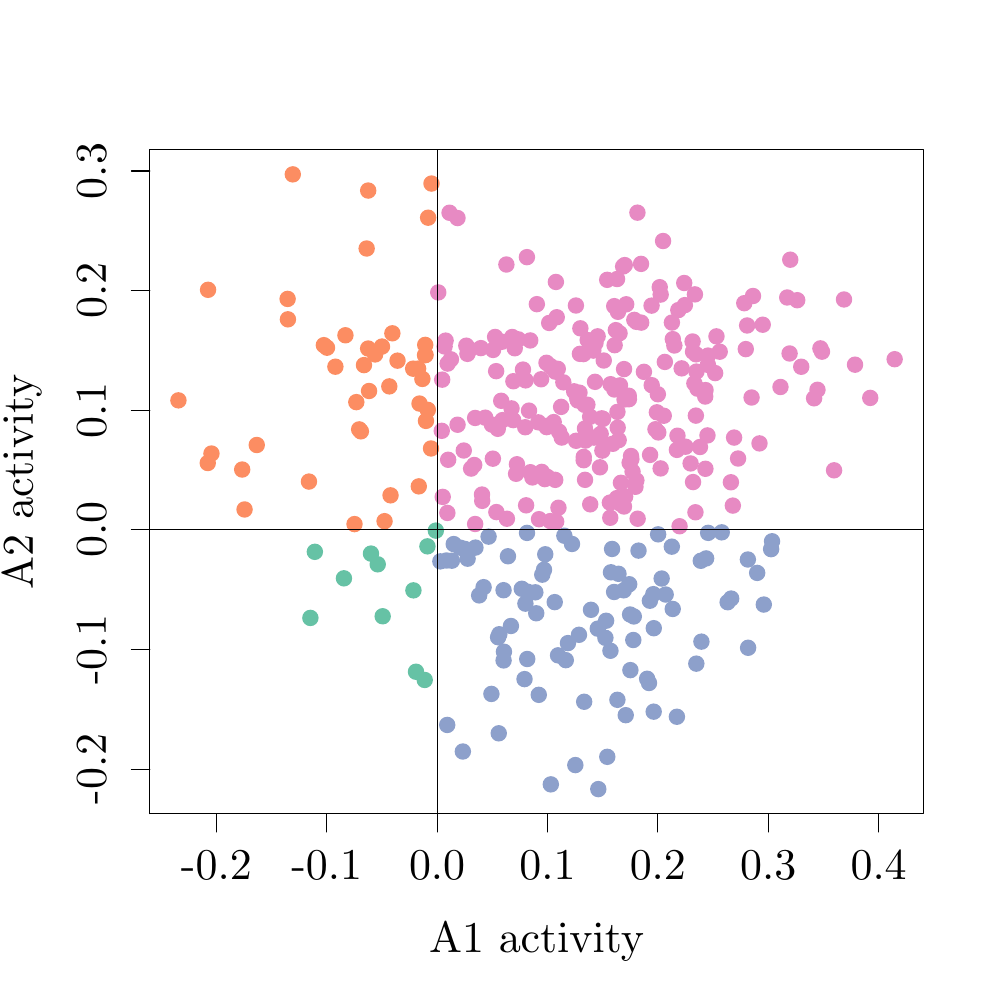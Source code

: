 % Created by tikzDevice version 0.8.1 on 2015-03-21 14:29:43
% !TEX encoding = UTF-8 Unicode
\documentclass[11pt]{memoir}
\nonstopmode

\usepackage{tikz}

\usepackage[active,tightpage,psfixbb]{preview}

\PreviewEnvironment{pgfpicture}

\setlength\PreviewBorder{0pt}

\usepackage{amsmath}
\newcommand{\SweaveOpts}[1]{}  % do not interfere with LaTeX
\newcommand{\SweaveInput}[1]{} % because they are not real TeX commands
\newcommand{\Sexpr}[1]{}       % will only be parsed by R


\usepackage{geometry}
\usepackage{amsmath}
\usepackage{lscape}
\geometry{verbose,tmargin=2.5cm,bmargin=2.5cm,lmargin=2.5cm,rmargin=2.5cm}


\begin{document}

\begin{tikzpicture}[x=1pt,y=1pt]
\definecolor{fillColor}{RGB}{255,255,255}
\path[use as bounding box,fill=fillColor,fill opacity=0.00] (0,0) rectangle (361.35,361.35);
\begin{scope}
\path[clip] ( 54.12, 67.32) rectangle (333.63,307.23);
\definecolor{fillColor}{RGB}{231,138,195}

\path[fill=fillColor] (296.45,235.46) circle (  2.97);

\path[fill=fillColor] (297.02,234.27) circle (  2.97);

\path[fill=fillColor] (251.45,211.16) circle (  2.97);

\path[fill=fillColor] (192.38,188.82) circle (  2.97);

\path[fill=fillColor] (285.56,267.50) circle (  2.97);

\path[fill=fillColor] (202.76,214.32) circle (  2.97);

\path[fill=fillColor] (228.02,196.57) circle (  2.97);
\definecolor{fillColor}{RGB}{141,160,203}

\path[fill=fillColor] (223.49,154.00) circle (  2.97);

\path[fill=fillColor] (209.21,131.96) circle (  2.97);
\definecolor{fillColor}{RGB}{231,138,195}

\path[fill=fillColor] (211.22,215.05) circle (  2.97);
\definecolor{fillColor}{RGB}{252,141,98}

\path[fill=fillColor] (155.92,295.02) circle (  2.97);
\definecolor{fillColor}{RGB}{231,138,195}

\path[fill=fillColor] (217.91,210.00) circle (  2.97);
\definecolor{fillColor}{RGB}{141,160,203}

\path[fill=fillColor] (195.95,153.70) circle (  2.97);

\path[fill=fillColor] (190.52,123.22) circle (  2.97);
\definecolor{fillColor}{RGB}{231,138,195}

\path[fill=fillColor] (200.63,187.95) circle (  2.97);

\path[fill=fillColor] (230.41,173.91) circle (  2.97);

\path[fill=fillColor] (222.10,236.61) circle (  2.97);

\path[fill=fillColor] (247.24,259.08) circle (  2.97);
\definecolor{fillColor}{RGB}{252,141,98}

\path[fill=fillColor] (141.12,182.36) circle (  2.97);
\definecolor{fillColor}{RGB}{141,160,203}

\path[fill=fillColor] (242.76,163.81) circle (  2.97);
\definecolor{fillColor}{RGB}{102,194,165}

\path[fill=fillColor] (149.39,148.02) circle (  2.97);
\definecolor{fillColor}{RGB}{231,138,195}

\path[fill=fillColor] (193.99,251.44) circle (  2.97);
\definecolor{fillColor}{RGB}{252,141,98}

\path[fill=fillColor] ( 88.37,177.25) circle (  2.97);
\definecolor{fillColor}{RGB}{231,138,195}

\path[fill=fillColor] (210.91,195.05) circle (  2.97);
\definecolor{fillColor}{RGB}{141,160,203}

\path[fill=fillColor] (230.73,162.38) circle (  2.97);

\path[fill=fillColor] (190.43,168.78) circle (  2.97);

\path[fill=fillColor] (236.08,146.65) circle (  2.97);

\path[fill=fillColor] (262.93,143.74) circle (  2.97);

\path[fill=fillColor] (239.09,152.29) circle (  2.97);

\path[fill=fillColor] (270.24,159.17) circle (  2.97);

\path[fill=fillColor] (190.61,147.55) circle (  2.97);
\definecolor{fillColor}{RGB}{231,138,195}

\path[fill=fillColor] (210.82,233.40) circle (  2.97);

\path[fill=fillColor] (213.25,210.75) circle (  2.97);
\definecolor{fillColor}{RGB}{141,160,203}

\path[fill=fillColor] (273.60,154.33) circle (  2.97);

\path[fill=fillColor] (253.45,129.49) circle (  2.97);

\path[fill=fillColor] (276.00,142.89) circle (  2.97);
\definecolor{fillColor}{RGB}{231,138,195}

\path[fill=fillColor] (161.65,176.00) circle (  2.97);

\path[fill=fillColor] (191.60,238.33) circle (  2.97);
\definecolor{fillColor}{RGB}{252,141,98}

\path[fill=fillColor] (128.75,216.04) circle (  2.97);
\definecolor{fillColor}{RGB}{141,160,203}

\path[fill=fillColor] (243.09,141.30) circle (  2.97);
\definecolor{fillColor}{RGB}{231,138,195}

\path[fill=fillColor] (215.18,237.40) circle (  2.97);

\path[fill=fillColor] (197.83,189.00) circle (  2.97);
\definecolor{fillColor}{RGB}{252,141,98}

\path[fill=fillColor] (138.96,173.02) circle (  2.97);
\definecolor{fillColor}{RGB}{231,138,195}

\path[fill=fillColor] (225.67,217.00) circle (  2.97);

\path[fill=fillColor] (250.27,237.95) circle (  2.97);

\path[fill=fillColor] (179.28,227.23) circle (  2.97);

\path[fill=fillColor] (247.71,199.93) circle (  2.97);
\definecolor{fillColor}{RGB}{252,141,98}

\path[fill=fillColor] (117.03,236.63) circle (  2.97);
\definecolor{fillColor}{RGB}{231,138,195}

\path[fill=fillColor] (200.08,208.82) circle (  2.97);

\path[fill=fillColor] (301.39,191.40) circle (  2.97);

\path[fill=fillColor] (227.25,217.08) circle (  2.97);
\definecolor{fillColor}{RGB}{252,141,98}

\path[fill=fillColor] (152.63,224.42) circle (  2.97);
\definecolor{fillColor}{RGB}{231,138,195}

\path[fill=fillColor] (247.48,251.10) circle (  2.97);
\definecolor{fillColor}{RGB}{141,160,203}

\path[fill=fillColor] (184.62,135.15) circle (  2.97);
\definecolor{fillColor}{RGB}{252,141,98}

\path[fill=fillColor] (130.40,205.49) circle (  2.97);
\definecolor{fillColor}{RGB}{231,138,195}

\path[fill=fillColor] (161.02,238.27) circle (  2.97);

\path[fill=fillColor] (171.69,172.00) circle (  2.97);
\definecolor{fillColor}{RGB}{141,160,203}

\path[fill=fillColor] (205.23,128.97) circle (  2.97);
\definecolor{fillColor}{RGB}{231,138,195}

\path[fill=fillColor] (161.75,229.96) circle (  2.97);
\definecolor{fillColor}{RGB}{141,160,203}

\path[fill=fillColor] (221.17,162.98) circle (  2.97);
\definecolor{fillColor}{RGB}{231,138,195}

\path[fill=fillColor] (182.98,265.76) circle (  2.97);

\path[fill=fillColor] (208.11,250.95) circle (  2.97);

\path[fill=fillColor] (211.56,202.15) circle (  2.97);
\definecolor{fillColor}{RGB}{252,141,98}

\path[fill=fillColor] (121.19,228.84) circle (  2.97);
\definecolor{fillColor}{RGB}{231,138,195}

\path[fill=fillColor] (175.35,210.42) circle (  2.97);
\definecolor{fillColor}{RGB}{102,194,165}

\path[fill=fillColor] (112.16,138.06) circle (  2.97);
\definecolor{fillColor}{RGB}{231,138,195}

\path[fill=fillColor] (181.58,209.54) circle (  2.97);

\path[fill=fillColor] (235.44,250.91) circle (  2.97);

\path[fill=fillColor] (244.80,203.90) circle (  2.97);

\path[fill=fillColor] (265.26,203.23) circle (  2.97);

\path[fill=fillColor] (209.71,242.71) circle (  2.97);

\path[fill=fillColor] (216.85,203.20) circle (  2.97);

\path[fill=fillColor] (203.56,223.19) circle (  2.97);

\path[fill=fillColor] (178.17,234.90) circle (  2.97);
\definecolor{fillColor}{RGB}{252,141,98}

\path[fill=fillColor] (153.78,233.08) circle (  2.97);
\definecolor{fillColor}{RGB}{141,160,203}

\path[fill=fillColor] (204.45,122.80) circle (  2.97);

\path[fill=fillColor] (201.65,124.54) circle (  2.97);
\definecolor{fillColor}{RGB}{231,138,195}

\path[fill=fillColor] (223.88,240.93) circle (  2.97);
\definecolor{fillColor}{RGB}{141,160,203}

\path[fill=fillColor] (179.99,131.08) circle (  2.97);

\path[fill=fillColor] (171.80,163.48) circle (  2.97);
\definecolor{fillColor}{RGB}{252,141,98}

\path[fill=fillColor] ( 75.18,256.62) circle (  2.97);

\path[fill=fillColor] ( 92.78,200.55) circle (  2.97);
\definecolor{fillColor}{RGB}{231,138,195}

\path[fill=fillColor] (238.73,254.90) circle (  2.97);
\definecolor{fillColor}{RGB}{252,141,98}

\path[fill=fillColor] ( 64.47,216.68) circle (  2.97);
\definecolor{fillColor}{RGB}{231,138,195}

\path[fill=fillColor] (215.01,223.37) circle (  2.97);
\definecolor{fillColor}{RGB}{141,160,203}

\path[fill=fillColor] (174.75,149.17) circle (  2.97);
\definecolor{fillColor}{RGB}{231,138,195}

\path[fill=fillColor] (212.36,238.46) circle (  2.97);
\definecolor{fillColor}{RGB}{141,160,203}

\path[fill=fillColor] (207.89, 84.89) circle (  2.97);
\definecolor{fillColor}{RGB}{231,138,195}

\path[fill=fillColor] (208.62,217.30) circle (  2.97);
\definecolor{fillColor}{RGB}{141,160,203}

\path[fill=fillColor] (220.58,126.20) circle (  2.97);
\definecolor{fillColor}{RGB}{231,138,195}

\path[fill=fillColor] (168.50,236.43) circle (  2.97);
\definecolor{fillColor}{RGB}{141,160,203}

\path[fill=fillColor] (193.77,139.74) circle (  2.97);
\definecolor{fillColor}{RGB}{231,138,195}

\path[fill=fillColor] (188.97,227.80) circle (  2.97);

\path[fill=fillColor] (252.93,199.82) circle (  2.97);

\path[fill=fillColor] (199.59,228.49) circle (  2.97);

\path[fill=fillColor] (245.56,171.19) circle (  2.97);

\path[fill=fillColor] (223.30,248.68) circle (  2.97);

\path[fill=fillColor] (238.72,192.08) circle (  2.97);
\definecolor{fillColor}{RGB}{141,160,203}

\path[fill=fillColor] (216.19, 76.21) circle (  2.97);

\path[fill=fillColor] (227.68,139.30) circle (  2.97);
\definecolor{fillColor}{RGB}{231,138,195}

\path[fill=fillColor] (225.47,178.32) circle (  2.97);

\path[fill=fillColor] (223.20,206.81) circle (  2.97);
\definecolor{fillColor}{RGB}{252,141,98}

\path[fill=fillColor] (154.59,213.24) circle (  2.97);
\definecolor{fillColor}{RGB}{231,138,195}

\path[fill=fillColor] (272.10,254.39) circle (  2.97);

\path[fill=fillColor] (236.85,206.24) circle (  2.97);

\path[fill=fillColor] (242.79,244.79) circle (  2.97);

\path[fill=fillColor] (198.45,244.65) circle (  2.97);

\path[fill=fillColor] (216.80,192.49) circle (  2.97);

\path[fill=fillColor] (217.66,198.51) circle (  2.97);

\path[fill=fillColor] (179.87,206.40) circle (  2.97);

\path[fill=fillColor] (229.97,245.05) circle (  2.97);

\path[fill=fillColor] (217.39,210.17) circle (  2.97);

\path[fill=fillColor] (221.44,200.99) circle (  2.97);

\path[fill=fillColor] (252.03,220.91) circle (  2.97);
\definecolor{fillColor}{RGB}{252,141,98}

\path[fill=fillColor] (118.16,235.71) circle (  2.97);
\definecolor{fillColor}{RGB}{102,194,165}

\path[fill=fillColor] (113.77,161.95) circle (  2.97);
\definecolor{fillColor}{RGB}{231,138,195}

\path[fill=fillColor] (213.27,179.11) circle (  2.97);
\definecolor{fillColor}{RGB}{252,141,98}

\path[fill=fillColor] (154.70,282.68) circle (  2.97);
\definecolor{fillColor}{RGB}{141,160,203}

\path[fill=fillColor] (233.84,116.07) circle (  2.97);
\definecolor{fillColor}{RGB}{252,141,98}

\path[fill=fillColor] (141.78,240.91) circle (  2.97);
\definecolor{fillColor}{RGB}{231,138,195}

\path[fill=fillColor] (190.11,178.75) circle (  2.97);

\path[fill=fillColor] (195.53,224.30) circle (  2.97);

\path[fill=fillColor] (207.46,219.95) circle (  2.97);

\path[fill=fillColor] (211.40,187.96) circle (  2.97);

\path[fill=fillColor] (186.49,190.14) circle (  2.97);

\path[fill=fillColor] (239.85,211.12) circle (  2.97);

\path[fill=fillColor] (162.44,284.47) circle (  2.97);

\path[fill=fillColor] (210.94,196.25) circle (  2.97);

\path[fill=fillColor] (225.76,265.56) circle (  2.97);
\definecolor{fillColor}{RGB}{141,160,203}

\path[fill=fillColor] (234.52,114.55) circle (  2.97);
\definecolor{fillColor}{RGB}{231,138,195}

\path[fill=fillColor] (183.17,173.90) circle (  2.97);
\definecolor{fillColor}{RGB}{141,160,203}

\path[fill=fillColor] (188.54,148.59) circle (  2.97);

\path[fill=fillColor] (227.79,119.20) circle (  2.97);

\path[fill=fillColor] (176.55,167.44) circle (  2.97);
\definecolor{fillColor}{RGB}{231,138,195}

\path[fill=fillColor] (218.16,231.07) circle (  2.97);
\definecolor{fillColor}{RGB}{141,160,203}

\path[fill=fillColor] (236.21,104.19) circle (  2.97);
\definecolor{fillColor}{RGB}{231,138,195}

\path[fill=fillColor] (264.81,178.65) circle (  2.97);

\path[fill=fillColor] (165.32,282.56) circle (  2.97);

\path[fill=fillColor] (181.43,237.86) circle (  2.97);

\path[fill=fillColor] (228.15,195.43) circle (  2.97);

\path[fill=fillColor] (179.36,176.31) circle (  2.97);
\definecolor{fillColor}{RGB}{102,194,165}

\path[fill=fillColor] (138.28,138.66) circle (  2.97);
\definecolor{fillColor}{RGB}{231,138,195}

\path[fill=fillColor] (184.84,213.78) circle (  2.97);
\definecolor{fillColor}{RGB}{141,160,203}

\path[fill=fillColor] (181.97,122.70) circle (  2.97);
\definecolor{fillColor}{RGB}{252,141,98}

\path[fill=fillColor] (135.54,233.27) circle (  2.97);
\definecolor{fillColor}{RGB}{231,138,195}

\path[fill=fillColor] (235.49,222.17) circle (  2.97);

\path[fill=fillColor] (195.77,190.83) circle (  2.97);

\path[fill=fillColor] (304.98,253.13) circle (  2.97);

\path[fill=fillColor] (194.77,173.74) circle (  2.97);

\path[fill=fillColor] (226.28,251.39) circle (  2.97);

\path[fill=fillColor] (185.51,223.59) circle (  2.97);

\path[fill=fillColor] (220.52,174.26) circle (  2.97);

\path[fill=fillColor] (222.00,220.60) circle (  2.97);
\definecolor{fillColor}{RGB}{141,160,203}

\path[fill=fillColor] (206.69,164.78) circle (  2.97);

\path[fill=fillColor] (183.55,160.34) circle (  2.97);
\definecolor{fillColor}{RGB}{231,138,195}

\path[fill=fillColor] (181.11,216.52) circle (  2.97);

\path[fill=fillColor] (275.61,244.01) circle (  2.97);
\definecolor{fillColor}{RGB}{141,160,203}

\path[fill=fillColor] (189.53,115.95) circle (  2.97);
\definecolor{fillColor}{RGB}{252,141,98}

\path[fill=fillColor] (133.03,235.40) circle (  2.97);

\path[fill=fillColor] (153.65,236.72) circle (  2.97);
\definecolor{fillColor}{RGB}{231,138,195}

\path[fill=fillColor] (222.97,260.52) circle (  2.97);

\path[fill=fillColor] (209.55,233.48) circle (  2.97);

\path[fill=fillColor] (190.40,268.43) circle (  2.97);

\path[fill=fillColor] (197.52,207.00) circle (  2.97);
\definecolor{fillColor}{RGB}{141,160,203}

\path[fill=fillColor] (229.02,138.59) circle (  2.97);
\definecolor{fillColor}{RGB}{252,141,98}

\path[fill=fillColor] (132.49,271.55) circle (  2.97);
\definecolor{fillColor}{RGB}{102,194,165}

\path[fill=fillColor] (154.45,163.93) circle (  2.97);
\definecolor{fillColor}{RGB}{252,141,98}

\path[fill=fillColor] (128.10,171.96) circle (  2.97);
\definecolor{fillColor}{RGB}{231,138,195}

\path[fill=fillColor] (251.66,227.08) circle (  2.97);
\definecolor{fillColor}{RGB}{252,141,98}

\path[fill=fillColor] (111.64,187.33) circle (  2.97);

\path[fill=fillColor] (143.64,231.03) circle (  2.97);

\path[fill=fillColor] ( 75.07,194.04) circle (  2.97);

\path[fill=fillColor] (140.67,221.73) circle (  2.97);
\definecolor{fillColor}{RGB}{231,138,195}

\path[fill=fillColor] (186.01,235.50) circle (  2.97);
\definecolor{fillColor}{RGB}{252,141,98}

\path[fill=fillColor] (138.03,236.12) circle (  2.97);
\definecolor{fillColor}{RGB}{231,138,195}

\path[fill=fillColor] (220.38,179.72) circle (  2.97);
\definecolor{fillColor}{RGB}{141,160,203}

\path[fill=fillColor] (234.84,144.27) circle (  2.97);
\definecolor{fillColor}{RGB}{231,138,195}

\path[fill=fillColor] (159.78,224.16) circle (  2.97);
\definecolor{fillColor}{RGB}{141,160,203}

\path[fill=fillColor] (203.93,167.76) circle (  2.97);

\path[fill=fillColor] (200.45,143.77) circle (  2.97);

\path[fill=fillColor] (180.22, 96.37) circle (  2.97);
\definecolor{fillColor}{RGB}{231,138,195}

\path[fill=fillColor] (191.16,212.96) circle (  2.97);

\path[fill=fillColor] (244.60,198.78) circle (  2.97);

\path[fill=fillColor] (171.36,193.33) circle (  2.97);

\path[fill=fillColor] (197.58,207.46) circle (  2.97);

\path[fill=fillColor] (255.80,229.50) circle (  2.97);

\path[fill=fillColor] (202.98,203.23) circle (  2.97);
\definecolor{fillColor}{RGB}{141,160,203}

\path[fill=fillColor] (159.12,158.50) circle (  2.97);
\definecolor{fillColor}{RGB}{231,138,195}

\path[fill=fillColor] (214.61,203.22) circle (  2.97);
\definecolor{fillColor}{RGB}{141,160,203}

\path[fill=fillColor] (278.97,165.76) circle (  2.97);

\path[fill=fillColor] (227.36,150.23) circle (  2.97);
\definecolor{fillColor}{RGB}{252,141,98}

\path[fill=fillColor] (131.52,229.42) circle (  2.97);
\definecolor{fillColor}{RGB}{231,138,195}

\path[fill=fillColor] (295.39,220.49) circle (  2.97);

\path[fill=fillColor] (160.65,236.15) circle (  2.97);
\definecolor{fillColor}{RGB}{252,141,98}

\path[fill=fillColor] ( 76.41,197.46) circle (  2.97);

\path[fill=fillColor] (151.33,185.60) circle (  2.97);
\definecolor{fillColor}{RGB}{231,138,195}

\path[fill=fillColor] (214.39,234.66) circle (  2.97);

\path[fill=fillColor] (269.97,243.74) circle (  2.97);

\path[fill=fillColor] (159.98,181.79) circle (  2.97);

\path[fill=fillColor] (245.11,249.29) circle (  2.97);

\path[fill=fillColor] (289.53,228.82) circle (  2.97);
\definecolor{fillColor}{RGB}{141,160,203}

\path[fill=fillColor] (270.33,127.27) circle (  2.97);
\definecolor{fillColor}{RGB}{231,138,195}

\path[fill=fillColor] (225.89,181.86) circle (  2.97);
\definecolor{fillColor}{RGB}{141,160,203}

\path[fill=fillColor] (244.59,102.35) circle (  2.97);
\definecolor{fillColor}{RGB}{231,138,195}

\path[fill=fillColor] (208.17,202.07) circle (  2.97);
\definecolor{fillColor}{RGB}{252,141,98}

\path[fill=fillColor] (103.93,253.33) circle (  2.97);
\definecolor{fillColor}{RGB}{231,138,195}

\path[fill=fillColor] (174.17,182.65) circle (  2.97);
\definecolor{fillColor}{RGB}{141,160,203}

\path[fill=fillColor] (237.81,168.26) circle (  2.97);

\path[fill=fillColor] (166.25,163.45) circle (  2.97);
\definecolor{fillColor}{RGB}{231,138,195}

\path[fill=fillColor] (237.36,212.36) circle (  2.97);
\definecolor{fillColor}{RGB}{141,160,203}

\path[fill=fillColor] (197.03,161.06) circle (  2.97);
\definecolor{fillColor}{RGB}{231,138,195}

\path[fill=fillColor] (223.56,202.31) circle (  2.97);

\path[fill=fillColor] (185.44,209.54) circle (  2.97);

\path[fill=fillColor] (189.80,206.97) circle (  2.97);
\definecolor{fillColor}{RGB}{252,141,98}

\path[fill=fillColor] (124.82,240.20) circle (  2.97);
\definecolor{fillColor}{RGB}{231,138,195}

\path[fill=fillColor] (246.32,228.24) circle (  2.97);
\definecolor{fillColor}{RGB}{141,160,203}

\path[fill=fillColor] (219.44, 87.87) circle (  2.97);
\definecolor{fillColor}{RGB}{231,138,195}

\path[fill=fillColor] (239.60,274.26) circle (  2.97);
\definecolor{fillColor}{RGB}{141,160,203}

\path[fill=fillColor] (167.90,163.02) circle (  2.97);
\definecolor{fillColor}{RGB}{231,138,195}

\path[fill=fillColor] (215.95,239.81) circle (  2.97);

\path[fill=fillColor] (186.79,193.59) circle (  2.97);

\path[fill=fillColor] (208.80,216.64) circle (  2.97);
\definecolor{fillColor}{RGB}{141,160,203}

\path[fill=fillColor] (182.10,125.85) circle (  2.97);
\definecolor{fillColor}{RGB}{231,138,195}

\path[fill=fillColor] (258.41,226.54) circle (  2.97);

\path[fill=fillColor] (231.64,265.99) circle (  2.97);

\path[fill=fillColor] (224.07,179.39) circle (  2.97);

\path[fill=fillColor] (224.03,222.09) circle (  2.97);
\definecolor{fillColor}{RGB}{141,160,203}

\path[fill=fillColor] (228.84,130.08) circle (  2.97);
\definecolor{fillColor}{RGB}{231,138,195}

\path[fill=fillColor] (234.90,196.97) circle (  2.97);

\path[fill=fillColor] (200.87,259.46) circle (  2.97);

\path[fill=fillColor] (212.25,215.11) circle (  2.97);

\path[fill=fillColor] (237.71,218.89) circle (  2.97);

\path[fill=fillColor] (243.12,238.80) circle (  2.97);

\path[fill=fillColor] (250.43,187.15) circle (  2.97);

\path[fill=fillColor] (237.87,205.09) circle (  2.97);
\definecolor{fillColor}{RGB}{141,160,203}

\path[fill=fillColor] (161.34,158.81) circle (  2.97);
\definecolor{fillColor}{RGB}{231,138,195}

\path[fill=fillColor] (238.39,257.57) circle (  2.97);
\definecolor{fillColor}{RGB}{252,141,98}

\path[fill=fillColor] (129.79,206.19) circle (  2.97);
\definecolor{fillColor}{RGB}{231,138,195}

\path[fill=fillColor] (162.94,231.50) circle (  2.97);

\path[fill=fillColor] (170.24,192.02) circle (  2.97);

\path[fill=fillColor] (178.10,195.61) circle (  2.97);

\path[fill=fillColor] (254.90,191.95) circle (  2.97);

\path[fill=fillColor] (202.01,205.35) circle (  2.97);

\path[fill=fillColor] (178.91,239.59) circle (  2.97);

\path[fill=fillColor] (201.55,228.07) circle (  2.97);
\definecolor{fillColor}{RGB}{252,141,98}

\path[fill=fillColor] (155.75,199.29) circle (  2.97);
\definecolor{fillColor}{RGB}{102,194,165}

\path[fill=fillColor] (150.32,118.61) circle (  2.97);
\definecolor{fillColor}{RGB}{231,138,195}

\path[fill=fillColor] (169.79,235.10) circle (  2.97);

\path[fill=fillColor] (243.67,236.50) circle (  2.97);

\path[fill=fillColor] (254.94,220.39) circle (  2.97);
\definecolor{fillColor}{RGB}{141,160,203}

\path[fill=fillColor] (168.97,159.47) circle (  2.97);

\path[fill=fillColor] (225.42,148.04) circle (  2.97);
\definecolor{fillColor}{RGB}{231,138,195}

\path[fill=fillColor] (231.69,244.77) circle (  2.97);
\definecolor{fillColor}{RGB}{141,160,203}

\path[fill=fillColor] (255.89,168.80) circle (  2.97);
\definecolor{fillColor}{RGB}{102,194,165}

\path[fill=fillColor] (136.49,157.43) circle (  2.97);
\definecolor{fillColor}{RGB}{231,138,195}

\path[fill=fillColor] (258.89,239.80) circle (  2.97);

\path[fill=fillColor] (201.79,177.87) circle (  2.97);
\definecolor{fillColor}{RGB}{141,160,203}

\path[fill=fillColor] (163.95,164.75) circle (  2.97);

\path[fill=fillColor] (196.58,155.47) circle (  2.97);

\path[fill=fillColor] (193.44,147.32) circle (  2.97);

\path[fill=fillColor] (240.54,146.51) circle (  2.97);
\definecolor{fillColor}{RGB}{231,138,195}

\path[fill=fillColor] (159.63,205.67) circle (  2.97);
\definecolor{fillColor}{RGB}{252,141,98}

\path[fill=fillColor] (151.08,228.14) circle (  2.97);
\definecolor{fillColor}{RGB}{231,138,195}

\path[fill=fillColor] (177.74,207.92) circle (  2.97);
\definecolor{fillColor}{RGB}{141,160,203}

\path[fill=fillColor] (163.28,158.74) circle (  2.97);
\definecolor{fillColor}{RGB}{231,138,195}

\path[fill=fillColor] (197.47,230.25) circle (  2.97);

\path[fill=fillColor] (229.20,245.76) circle (  2.97);
\definecolor{fillColor}{RGB}{141,160,203}

\path[fill=fillColor] (226.11,102.92) circle (  2.97);
\definecolor{fillColor}{RGB}{252,141,98}

\path[fill=fillColor] (153.92,209.26) circle (  2.97);
\definecolor{fillColor}{RGB}{231,138,195}

\path[fill=fillColor] (229.95,187.74) circle (  2.97);

\path[fill=fillColor] (251.50,233.31) circle (  2.97);
\definecolor{fillColor}{RGB}{102,194,165}

\path[fill=fillColor] (157.49,169.61) circle (  2.97);
\definecolor{fillColor}{RGB}{231,138,195}

\path[fill=fillColor] (211.38,206.50) circle (  2.97);

\path[fill=fillColor] (240.24,230.56) circle (  2.97);

\path[fill=fillColor] (223.11,212.51) circle (  2.97);

\path[fill=fillColor] (225.50,227.98) circle (  2.97);
\definecolor{fillColor}{RGB}{141,160,203}

\path[fill=fillColor] (260.79,168.99) circle (  2.97);
\definecolor{fillColor}{RGB}{231,138,195}

\path[fill=fillColor] (308.96,229.57) circle (  2.97);

\path[fill=fillColor] (187.31,238.72) circle (  2.97);

\path[fill=fillColor] (260.06,234.26) circle (  2.97);
\definecolor{fillColor}{RGB}{252,141,98}

\path[fill=fillColor] (153.58,233.01) circle (  2.97);
\definecolor{fillColor}{RGB}{141,160,203}

\path[fill=fillColor] (219.02,137.04) circle (  2.97);
\definecolor{fillColor}{RGB}{231,138,195}

\path[fill=fillColor] (201.18,246.71) circle (  2.97);

\path[fill=fillColor] (285.32,233.62) circle (  2.97);
\definecolor{fillColor}{RGB}{141,160,203}

\path[fill=fillColor] (173.15,146.21) circle (  2.97);
\definecolor{fillColor}{RGB}{231,138,195}

\path[fill=fillColor] (219.41,260.23) circle (  2.97);

\path[fill=fillColor] (168.90,233.48) circle (  2.97);

\path[fill=fillColor] (171.69,210.32) circle (  2.97);

\path[fill=fillColor] (198.86,173.05) circle (  2.97);
\definecolor{fillColor}{RGB}{252,141,98}

\path[fill=fillColor] (104.04,245.96) circle (  2.97);
\definecolor{fillColor}{RGB}{141,160,203}

\path[fill=fillColor] (253.23,158.71) circle (  2.97);
\definecolor{fillColor}{RGB}{231,138,195}

\path[fill=fillColor] (209.39,219.45) circle (  2.97);

\path[fill=fillColor] (173.76,235.56) circle (  2.97);

\path[fill=fillColor] (222.92,181.36) circle (  2.97);

\path[fill=fillColor] (232.68,226.98) circle (  2.97);

\path[fill=fillColor] (264.11,187.08) circle (  2.97);
\definecolor{fillColor}{RGB}{102,194,165}

\path[fill=fillColor] (124.28,152.37) circle (  2.97);
\definecolor{fillColor}{RGB}{231,138,195}

\path[fill=fillColor] (198.84,229.11) circle (  2.97);

\path[fill=fillColor] (200.69,227.05) circle (  2.97);
\definecolor{fillColor}{RGB}{102,194,165}

\path[fill=fillColor] (153.47,115.64) circle (  2.97);
\definecolor{fillColor}{RGB}{231,138,195}

\path[fill=fillColor] (220.63,222.51) circle (  2.97);

\path[fill=fillColor] (271.58,217.71) circle (  2.97);

\path[fill=fillColor] (254.83,218.06) circle (  2.97);

\path[fill=fillColor] (174.25,180.36) circle (  2.97);

\path[fill=fillColor] (158.36,255.68) circle (  2.97);
\definecolor{fillColor}{RGB}{252,141,98}

\path[fill=fillColor] (151.59,215.52) circle (  2.97);
\definecolor{fillColor}{RGB}{141,160,203}

\path[fill=fillColor] (255.16,159.56) circle (  2.97);
\definecolor{fillColor}{RGB}{252,141,98}

\path[fill=fillColor] (149.29,228.13) circle (  2.97);
\definecolor{fillColor}{RGB}{231,138,195}

\path[fill=fillColor] (251.11,254.98) circle (  2.97);

\path[fill=fillColor] (323.28,231.55) circle (  2.97);

\path[fill=fillColor] (228.57,190.92) circle (  2.97);

\path[fill=fillColor] (191.65,190.71) circle (  2.97);
\definecolor{fillColor}{RGB}{141,160,203}

\path[fill=fillColor] (251.61,121.54) circle (  2.97);
\definecolor{fillColor}{RGB}{231,138,195}

\path[fill=fillColor] (222.53,242.05) circle (  2.97);
\definecolor{fillColor}{RGB}{141,160,203}

\path[fill=fillColor] (177.57,110.60) circle (  2.97);

\path[fill=fillColor] (180.42,132.17) circle (  2.97);

\path[fill=fillColor] (211.09,107.77) circle (  2.97);

\path[fill=fillColor] (223.10,108.47) circle (  2.97);

\path[fill=fillColor] (181.96,148.08) circle (  2.97);
\definecolor{fillColor}{RGB}{231,138,195}

\path[fill=fillColor] (255.81,232.85) circle (  2.97);

\path[fill=fillColor] (189.92,223.90) circle (  2.97);

\path[fill=fillColor] (161.94,195.21) circle (  2.97);

\path[fill=fillColor] (165.33,207.87) circle (  2.97);

\path[fill=fillColor] (221.95,250.72) circle (  2.97);

\path[fill=fillColor] (250.91,222.81) circle (  2.97);
\definecolor{fillColor}{RGB}{141,160,203}

\path[fill=fillColor] (216.00,134.18) circle (  2.97);
\definecolor{fillColor}{RGB}{231,138,195}

\path[fill=fillColor] (274.44,201.13) circle (  2.97);

\path[fill=fillColor] (227.52,194.13) circle (  2.97);

\path[fill=fillColor] (251.30,176.24) circle (  2.97);
\definecolor{fillColor}{RGB}{141,160,203}

\path[fill=fillColor] (221.91,147.44) circle (  2.97);

\path[fill=fillColor] (264.21,145.06) circle (  2.97);

\path[fill=fillColor] (189.86,143.22) circle (  2.97);
\definecolor{fillColor}{RGB}{231,138,195}

\path[fill=fillColor] (288.08,252.87) circle (  2.97);

\path[fill=fillColor] (284.46,253.85) circle (  2.97);

\path[fill=fillColor] (269.49,235.20) circle (  2.97);

\path[fill=fillColor] (225.17,265.06) circle (  2.97);

\path[fill=fillColor] (200.97,172.84) circle (  2.97);
\definecolor{fillColor}{RGB}{252,141,98}

\path[fill=fillColor] (133.04,292.49) circle (  2.97);
\definecolor{fillColor}{RGB}{231,138,195}

\path[fill=fillColor] (314.46,217.57) circle (  2.97);

\path[fill=fillColor] (266.70,195.66) circle (  2.97);
\definecolor{fillColor}{RGB}{102,194,165}

\path[fill=fillColor] (134.05,161.31) circle (  2.97);
\definecolor{fillColor}{RGB}{141,160,203}

\path[fill=fillColor] (161.60, 99.39) circle (  2.97);
\definecolor{fillColor}{RGB}{231,138,195}

\path[fill=fillColor] (255.64,204.01) circle (  2.97);

\path[fill=fillColor] (167.58,198.55) circle (  2.97);

\path[fill=fillColor] (227.20,218.35) circle (  2.97);

\path[fill=fillColor] (294.17,217.42) circle (  2.97);

\path[fill=fillColor] (229.62,185.45) circle (  2.97);

\path[fill=fillColor] (282.02,221.51) circle (  2.97);

\path[fill=fillColor] (250.43,234.26) circle (  2.97);
\definecolor{fillColor}{RGB}{252,141,98}

\path[fill=fillColor] ( 87.51,191.68) circle (  2.97);
\definecolor{fillColor}{RGB}{231,138,195}

\path[fill=fillColor] (224.37,186.88) circle (  2.97);

\path[fill=fillColor] (268.94,251.79) circle (  2.97);
\definecolor{fillColor}{RGB}{141,160,203}

\path[fill=fillColor] (278.64,162.91) circle (  2.97);

\path[fill=fillColor] (220.77,154.55) circle (  2.97);
\definecolor{fillColor}{RGB}{252,141,98}

\path[fill=fillColor] (133.36,220.06) circle (  2.97);

\path[fill=fillColor] (105.80,298.34) circle (  2.97);
\definecolor{fillColor}{RGB}{141,160,203}

\path[fill=fillColor] (167.25, 89.79) circle (  2.97);
\definecolor{fillColor}{RGB}{231,138,195}

\path[fill=fillColor] (249.55,193.88) circle (  2.97);

\path[fill=fillColor] (194.50,208.74) circle (  2.97);
\definecolor{fillColor}{RGB}{141,160,203}

\path[fill=fillColor] (213.55,140.99) circle (  2.97);
\definecolor{fillColor}{RGB}{231,138,195}

\path[fill=fillColor] (196.87,188.22) circle (  2.97);

\path[fill=fillColor] (185.10,239.58) circle (  2.97);
\definecolor{fillColor}{RGB}{141,160,203}

\path[fill=fillColor] (199.04, 77.92) circle (  2.97);

\path[fill=fillColor] (194.69,110.27) circle (  2.97);
\definecolor{fillColor}{RGB}{231,138,195}

\path[fill=fillColor] (217.05,204.57) circle (  2.97);

\path[fill=fillColor] (230.33,284.50) circle (  2.97);
\definecolor{fillColor}{RGB}{141,160,203}

\path[fill=fillColor] (218.76,130.87) circle (  2.97);

\path[fill=fillColor] (236.24,134.35) circle (  2.97);
\end{scope}
\begin{scope}
\path[clip] (  0.00,  0.00) rectangle (361.35,361.35);
\definecolor{drawColor}{RGB}{0,0,0}

\path[draw=drawColor,line width= 0.4pt,line join=round,line cap=round] ( 78.17, 67.32) -- (317.49, 67.32);

\path[draw=drawColor,line width= 0.4pt,line join=round,line cap=round] ( 78.17, 67.32) -- ( 78.17, 60.72);

\path[draw=drawColor,line width= 0.4pt,line join=round,line cap=round] (118.05, 67.32) -- (118.05, 60.72);

\path[draw=drawColor,line width= 0.4pt,line join=round,line cap=round] (157.94, 67.32) -- (157.94, 60.72);

\path[draw=drawColor,line width= 0.4pt,line join=round,line cap=round] (197.83, 67.32) -- (197.83, 60.72);

\path[draw=drawColor,line width= 0.4pt,line join=round,line cap=round] (237.71, 67.32) -- (237.71, 60.72);

\path[draw=drawColor,line width= 0.4pt,line join=round,line cap=round] (277.60, 67.32) -- (277.60, 60.72);

\path[draw=drawColor,line width= 0.4pt,line join=round,line cap=round] (317.49, 67.32) -- (317.49, 60.72);

\node[text=drawColor,anchor=base,inner sep=0pt, outer sep=0pt, scale=  1.45] at ( 78.17, 43.56) {-0.2};

\node[text=drawColor,anchor=base,inner sep=0pt, outer sep=0pt, scale=  1.45] at (118.05, 43.56) {-0.1};

\node[text=drawColor,anchor=base,inner sep=0pt, outer sep=0pt, scale=  1.45] at (157.94, 43.56) {0.0};

\node[text=drawColor,anchor=base,inner sep=0pt, outer sep=0pt, scale=  1.45] at (197.83, 43.56) {0.1};

\node[text=drawColor,anchor=base,inner sep=0pt, outer sep=0pt, scale=  1.45] at (237.71, 43.56) {0.2};

\node[text=drawColor,anchor=base,inner sep=0pt, outer sep=0pt, scale=  1.45] at (277.60, 43.56) {0.3};

\node[text=drawColor,anchor=base,inner sep=0pt, outer sep=0pt, scale=  1.45] at (317.49, 43.56) {0.4};

\path[draw=drawColor,line width= 0.4pt,line join=round,line cap=round] ( 54.12, 83.45) -- ( 54.12,299.55);

\path[draw=drawColor,line width= 0.4pt,line join=round,line cap=round] ( 54.12, 83.45) -- ( 47.52, 83.45);

\path[draw=drawColor,line width= 0.4pt,line join=round,line cap=round] ( 54.12,126.67) -- ( 47.52,126.67);

\path[draw=drawColor,line width= 0.4pt,line join=round,line cap=round] ( 54.12,169.89) -- ( 47.52,169.89);

\path[draw=drawColor,line width= 0.4pt,line join=round,line cap=round] ( 54.12,213.11) -- ( 47.52,213.11);

\path[draw=drawColor,line width= 0.4pt,line join=round,line cap=round] ( 54.12,256.33) -- ( 47.52,256.33);

\path[draw=drawColor,line width= 0.4pt,line join=round,line cap=round] ( 54.12,299.55) -- ( 47.52,299.55);

\node[text=drawColor,rotate= 90.00,anchor=base,inner sep=0pt, outer sep=0pt, scale=  1.45] at ( 38.28, 83.45) {-0.2};

\node[text=drawColor,rotate= 90.00,anchor=base,inner sep=0pt, outer sep=0pt, scale=  1.45] at ( 38.28,126.67) {-0.1};

\node[text=drawColor,rotate= 90.00,anchor=base,inner sep=0pt, outer sep=0pt, scale=  1.45] at ( 38.28,169.89) {0.0};

\node[text=drawColor,rotate= 90.00,anchor=base,inner sep=0pt, outer sep=0pt, scale=  1.45] at ( 38.28,213.11) {0.1};

\node[text=drawColor,rotate= 90.00,anchor=base,inner sep=0pt, outer sep=0pt, scale=  1.45] at ( 38.28,256.33) {0.2};

\node[text=drawColor,rotate= 90.00,anchor=base,inner sep=0pt, outer sep=0pt, scale=  1.45] at ( 38.28,299.55) {0.3};

\path[draw=drawColor,line width= 0.4pt,line join=round,line cap=round] ( 54.12, 67.32) --
	(333.63, 67.32) --
	(333.63,307.23) --
	( 54.12,307.23) --
	( 54.12, 67.32);
\end{scope}
\begin{scope}
\path[clip] (  0.00,  0.00) rectangle (361.35,361.35);
\definecolor{drawColor}{RGB}{0,0,0}

\node[text=drawColor,anchor=base,inner sep=0pt, outer sep=0pt, scale=  1.45] at (193.87, 17.16) {A1 activity};

\node[text=drawColor,rotate= 90.00,anchor=base,inner sep=0pt, outer sep=0pt, scale=  1.45] at ( 11.88,187.27) {A2 activity};
\end{scope}
\begin{scope}
\path[clip] ( 54.12, 67.32) rectangle (333.63,307.23);
\definecolor{drawColor}{RGB}{0,0,0}

\path[draw=drawColor,line width= 0.4pt,line join=round,line cap=round] ( 54.12,169.89) -- (333.63,169.89);

\path[draw=drawColor,line width= 0.4pt,line join=round,line cap=round] (157.94, 67.32) -- (157.94,307.23);
\end{scope}
\end{tikzpicture}

\end{document}

